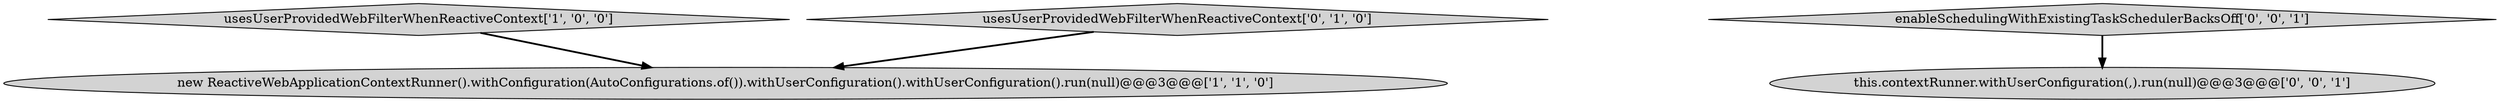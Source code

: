 digraph {
0 [style = filled, label = "usesUserProvidedWebFilterWhenReactiveContext['1', '0', '0']", fillcolor = lightgray, shape = diamond image = "AAA0AAABBB1BBB"];
4 [style = filled, label = "this.contextRunner.withUserConfiguration(,).run(null)@@@3@@@['0', '0', '1']", fillcolor = lightgray, shape = ellipse image = "AAA0AAABBB3BBB"];
2 [style = filled, label = "usesUserProvidedWebFilterWhenReactiveContext['0', '1', '0']", fillcolor = lightgray, shape = diamond image = "AAA0AAABBB2BBB"];
1 [style = filled, label = "new ReactiveWebApplicationContextRunner().withConfiguration(AutoConfigurations.of()).withUserConfiguration().withUserConfiguration().run(null)@@@3@@@['1', '1', '0']", fillcolor = lightgray, shape = ellipse image = "AAA0AAABBB1BBB"];
3 [style = filled, label = "enableSchedulingWithExistingTaskSchedulerBacksOff['0', '0', '1']", fillcolor = lightgray, shape = diamond image = "AAA0AAABBB3BBB"];
3->4 [style = bold, label=""];
0->1 [style = bold, label=""];
2->1 [style = bold, label=""];
}
